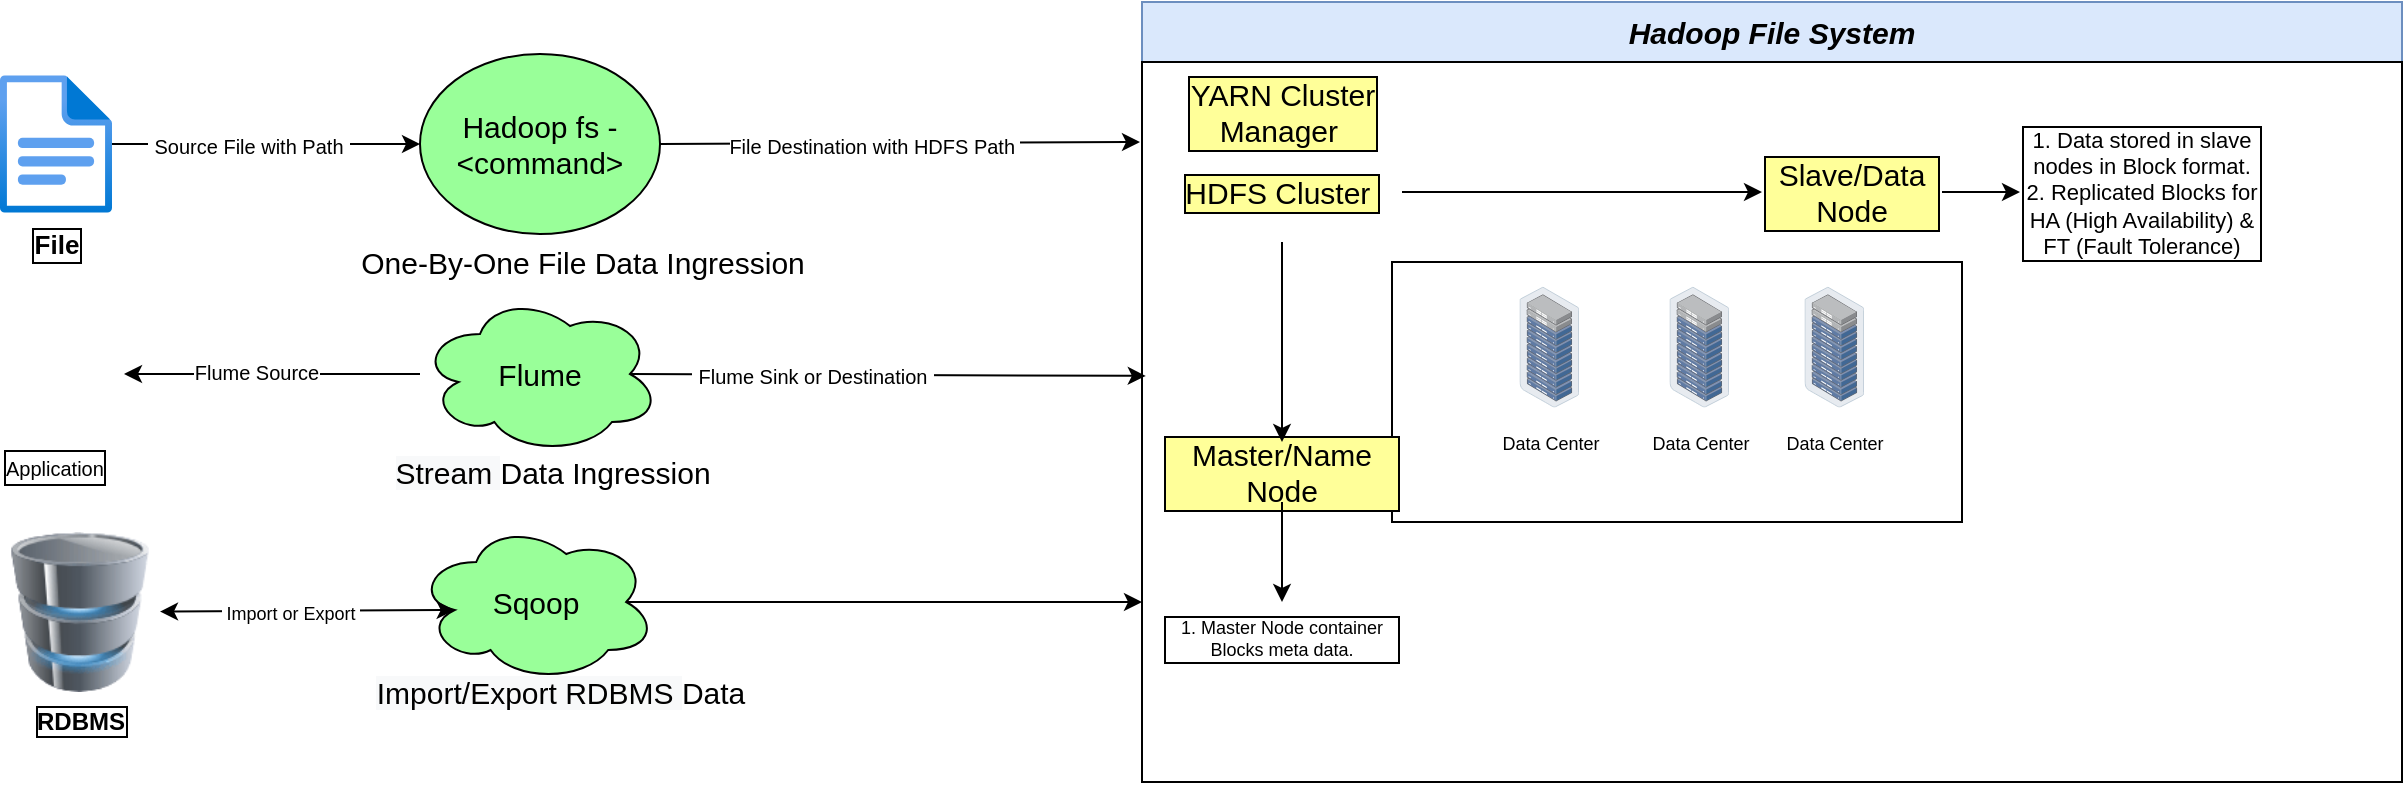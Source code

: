 <mxfile version="20.2.2" type="github">
  <diagram id="l7_K_nKnjWlxzMIl-Vjb" name="Page-1">
    <mxGraphModel dx="1888" dy="547" grid="1" gridSize="10" guides="1" tooltips="1" connect="1" arrows="1" fold="1" page="1" pageScale="1" pageWidth="850" pageHeight="1100" math="0" shadow="0">
      <root>
        <mxCell id="0" />
        <mxCell id="1" parent="0" />
        <mxCell id="UVAYdv0MmzfgJ1ZcaGCZ-28" value="" style="group;labelBackgroundColor=none;fillColor=#dae8fc;strokeColor=#6c8ebf;" vertex="1" connectable="0" parent="1">
          <mxGeometry x="321" y="80" width="630" height="390" as="geometry" />
        </mxCell>
        <mxCell id="UVAYdv0MmzfgJ1ZcaGCZ-15" value="&lt;span style=&quot;font-style: italic; font-weight: 700;&quot;&gt;Hadoop File System&lt;/span&gt;" style="rounded=0;whiteSpace=wrap;html=1;labelBackgroundColor=none;labelBorderColor=none;fontSize=15;fillColor=#dae8fc;strokeColor=#6c8ebf;fontColor=#000000;" vertex="1" parent="UVAYdv0MmzfgJ1ZcaGCZ-28">
          <mxGeometry width="630" height="30" as="geometry" />
        </mxCell>
        <mxCell id="UVAYdv0MmzfgJ1ZcaGCZ-1" value="" style="rounded=0;whiteSpace=wrap;html=1;" vertex="1" parent="UVAYdv0MmzfgJ1ZcaGCZ-28">
          <mxGeometry y="30" width="630" height="360" as="geometry" />
        </mxCell>
        <mxCell id="UVAYdv0MmzfgJ1ZcaGCZ-12" value="Slave/Data Node" style="text;html=1;strokeColor=none;fillColor=none;align=center;verticalAlign=middle;whiteSpace=wrap;rounded=0;fontSize=15;fontColor=#000000;labelBackgroundColor=#FFFF99;labelBorderColor=default;spacing=2;" vertex="1" parent="UVAYdv0MmzfgJ1ZcaGCZ-28">
          <mxGeometry x="310" y="70" width="90" height="50" as="geometry" />
        </mxCell>
        <mxCell id="UVAYdv0MmzfgJ1ZcaGCZ-20" value="" style="group" vertex="1" connectable="0" parent="UVAYdv0MmzfgJ1ZcaGCZ-28">
          <mxGeometry x="125" y="130" width="285" height="130" as="geometry" />
        </mxCell>
        <mxCell id="UVAYdv0MmzfgJ1ZcaGCZ-21" value="" style="rounded=0;whiteSpace=wrap;html=1;fontSize=9;fontColor=#000000;" vertex="1" parent="UVAYdv0MmzfgJ1ZcaGCZ-20">
          <mxGeometry width="285" height="130" as="geometry" />
        </mxCell>
        <mxCell id="UVAYdv0MmzfgJ1ZcaGCZ-22" value="&lt;span style=&quot;color: rgb(0, 0, 0); font-size: 9px;&quot;&gt;Data Center&lt;/span&gt;" style="points=[];aspect=fixed;html=1;align=center;shadow=0;dashed=0;image;image=img/lib/allied_telesis/storage/Datacenter_Server_Rack_ToR.svg;fontSize=15;fontColor=#7EA6E0;" vertex="1" parent="UVAYdv0MmzfgJ1ZcaGCZ-20">
          <mxGeometry x="206.25" y="12.381" width="29.775" height="60.357" as="geometry" />
        </mxCell>
        <mxCell id="UVAYdv0MmzfgJ1ZcaGCZ-23" value="&lt;span style=&quot;color: rgb(0, 0, 0); font-size: 9px;&quot;&gt;Data Center&lt;/span&gt;" style="points=[];aspect=fixed;html=1;align=center;shadow=0;dashed=0;image;image=img/lib/allied_telesis/storage/Datacenter_Server_Rack_ToR.svg;fontSize=15;fontColor=#7EA6E0;" vertex="1" parent="UVAYdv0MmzfgJ1ZcaGCZ-20">
          <mxGeometry x="138.75" y="12.381" width="29.775" height="60.357" as="geometry" />
        </mxCell>
        <mxCell id="UVAYdv0MmzfgJ1ZcaGCZ-24" value="&lt;font color=&quot;#000000&quot; style=&quot;font-size: 9px;&quot;&gt;Data Center&lt;/font&gt;" style="points=[];aspect=fixed;html=1;align=center;shadow=0;dashed=0;image;image=img/lib/allied_telesis/storage/Datacenter_Server_Rack_ToR.svg;fontSize=15;fontColor=#7EA6E0;" vertex="1" parent="UVAYdv0MmzfgJ1ZcaGCZ-20">
          <mxGeometry x="63.75" y="12.381" width="29.775" height="60.357" as="geometry" />
        </mxCell>
        <mxCell id="UVAYdv0MmzfgJ1ZcaGCZ-25" value="Master/Name Node" style="text;html=1;strokeColor=none;fillColor=none;align=center;verticalAlign=middle;whiteSpace=wrap;rounded=0;fontSize=15;fontColor=#000000;labelBackgroundColor=#FFFF99;labelBorderColor=default;spacing=2;" vertex="1" parent="UVAYdv0MmzfgJ1ZcaGCZ-28">
          <mxGeometry x="10" y="220" width="120" height="30" as="geometry" />
        </mxCell>
        <mxCell id="UVAYdv0MmzfgJ1ZcaGCZ-29" style="edgeStyle=orthogonalEdgeStyle;rounded=0;orthogonalLoop=1;jettySize=auto;html=1;fontSize=15;fontColor=#000000;" edge="1" parent="UVAYdv0MmzfgJ1ZcaGCZ-28" source="UVAYdv0MmzfgJ1ZcaGCZ-26" target="UVAYdv0MmzfgJ1ZcaGCZ-12">
          <mxGeometry relative="1" as="geometry" />
        </mxCell>
        <mxCell id="UVAYdv0MmzfgJ1ZcaGCZ-61" style="edgeStyle=orthogonalEdgeStyle;rounded=0;orthogonalLoop=1;jettySize=auto;html=1;fontSize=15;fontColor=#000000;" edge="1" parent="UVAYdv0MmzfgJ1ZcaGCZ-28" source="UVAYdv0MmzfgJ1ZcaGCZ-26" target="UVAYdv0MmzfgJ1ZcaGCZ-25">
          <mxGeometry relative="1" as="geometry" />
        </mxCell>
        <mxCell id="UVAYdv0MmzfgJ1ZcaGCZ-26" value="HDFS Cluster&amp;nbsp;" style="text;html=1;strokeColor=none;fillColor=none;align=center;verticalAlign=middle;whiteSpace=wrap;rounded=0;fontSize=15;fontColor=#000000;labelBackgroundColor=#FFFF99;labelBorderColor=default;spacing=2;" vertex="1" parent="UVAYdv0MmzfgJ1ZcaGCZ-28">
          <mxGeometry x="10" y="70" width="120" height="50" as="geometry" />
        </mxCell>
        <mxCell id="UVAYdv0MmzfgJ1ZcaGCZ-57" value="YARN Cluster&lt;br&gt;Manager&amp;nbsp;" style="text;html=1;strokeColor=none;fillColor=none;align=center;verticalAlign=middle;whiteSpace=wrap;rounded=0;fontSize=15;fontColor=#000000;labelBackgroundColor=#FFFF99;labelBorderColor=default;spacing=2;" vertex="1" parent="UVAYdv0MmzfgJ1ZcaGCZ-28">
          <mxGeometry x="17.5" y="30" width="105" height="50" as="geometry" />
        </mxCell>
        <mxCell id="UVAYdv0MmzfgJ1ZcaGCZ-68" value="1. Master Node container Blocks meta data." style="text;html=1;strokeColor=none;fillColor=none;align=center;verticalAlign=top;whiteSpace=wrap;rounded=0;fontSize=9;fontColor=#000000;labelBackgroundColor=none;labelBorderColor=default;spacing=2;" vertex="1" parent="UVAYdv0MmzfgJ1ZcaGCZ-28">
          <mxGeometry x="10" y="300" width="120" height="50" as="geometry" />
        </mxCell>
        <mxCell id="UVAYdv0MmzfgJ1ZcaGCZ-69" value="" style="edgeStyle=orthogonalEdgeStyle;rounded=0;orthogonalLoop=1;jettySize=auto;html=1;fontSize=11;fontColor=#000000;" edge="1" parent="UVAYdv0MmzfgJ1ZcaGCZ-28" source="UVAYdv0MmzfgJ1ZcaGCZ-25" target="UVAYdv0MmzfgJ1ZcaGCZ-68">
          <mxGeometry relative="1" as="geometry" />
        </mxCell>
        <mxCell id="UVAYdv0MmzfgJ1ZcaGCZ-30" value="" style="curved=1;endArrow=classic;html=1;rounded=0;fontSize=15;fontColor=#000000;exitX=1;exitY=0.5;exitDx=0;exitDy=0;" edge="1" parent="1" source="UVAYdv0MmzfgJ1ZcaGCZ-32">
          <mxGeometry width="50" height="50" relative="1" as="geometry">
            <mxPoint x="30" y="45" as="sourcePoint" />
            <mxPoint x="320" y="150" as="targetPoint" />
          </mxGeometry>
        </mxCell>
        <mxCell id="UVAYdv0MmzfgJ1ZcaGCZ-31" value="One-By-One File Data Ingression" style="edgeLabel;html=1;align=center;verticalAlign=middle;resizable=0;points=[];fontSize=15;fontColor=#000000;" vertex="1" connectable="0" parent="UVAYdv0MmzfgJ1ZcaGCZ-30">
          <mxGeometry x="-0.254" relative="1" as="geometry">
            <mxPoint x="-129" y="59" as="offset" />
          </mxGeometry>
        </mxCell>
        <mxCell id="UVAYdv0MmzfgJ1ZcaGCZ-83" value="File Destination with HDFS&amp;nbsp;Path&amp;nbsp;" style="edgeLabel;html=1;align=center;verticalAlign=middle;resizable=0;points=[];fontSize=10;fontColor=#000000;" vertex="1" connectable="0" parent="UVAYdv0MmzfgJ1ZcaGCZ-30">
          <mxGeometry x="-0.322" y="-1" relative="1" as="geometry">
            <mxPoint x="25" as="offset" />
          </mxGeometry>
        </mxCell>
        <mxCell id="UVAYdv0MmzfgJ1ZcaGCZ-32" value="Hadoop fs -&amp;lt;command&amp;gt;" style="ellipse;whiteSpace=wrap;html=1;labelBackgroundColor=none;labelBorderColor=none;fontSize=15;fontColor=#000000;fillColor=#99FF99;gradientColor=none;" vertex="1" parent="1">
          <mxGeometry x="-40" y="106" width="120" height="90" as="geometry" />
        </mxCell>
        <mxCell id="UVAYdv0MmzfgJ1ZcaGCZ-78" style="edgeStyle=orthogonalEdgeStyle;rounded=0;orthogonalLoop=1;jettySize=auto;html=1;entryX=1;entryY=0.5;entryDx=0;entryDy=0;fontSize=13;fontColor=#000000;" edge="1" parent="1" source="UVAYdv0MmzfgJ1ZcaGCZ-33" target="UVAYdv0MmzfgJ1ZcaGCZ-77">
          <mxGeometry relative="1" as="geometry" />
        </mxCell>
        <mxCell id="UVAYdv0MmzfgJ1ZcaGCZ-80" value="&lt;span style=&quot;text-align: left;&quot;&gt;Flume Source&lt;/span&gt;" style="edgeLabel;html=1;align=center;verticalAlign=middle;resizable=0;points=[];fontSize=10;fontColor=#000000;" vertex="1" connectable="0" parent="UVAYdv0MmzfgJ1ZcaGCZ-78">
          <mxGeometry x="0.157" y="-3" relative="1" as="geometry">
            <mxPoint x="3" y="2" as="offset" />
          </mxGeometry>
        </mxCell>
        <mxCell id="UVAYdv0MmzfgJ1ZcaGCZ-33" value="Flume" style="ellipse;shape=cloud;whiteSpace=wrap;html=1;labelBackgroundColor=none;labelBorderColor=none;fontSize=15;fontColor=#000000;fillColor=#99FF99;gradientColor=none;" vertex="1" parent="1">
          <mxGeometry x="-40" y="226" width="120" height="80" as="geometry" />
        </mxCell>
        <mxCell id="UVAYdv0MmzfgJ1ZcaGCZ-36" value="" style="curved=1;endArrow=classic;html=1;rounded=0;fontSize=15;fontColor=#000000;entryX=0.003;entryY=0.436;entryDx=0;entryDy=0;entryPerimeter=0;exitX=0.875;exitY=0.5;exitDx=0;exitDy=0;exitPerimeter=0;" edge="1" parent="1" source="UVAYdv0MmzfgJ1ZcaGCZ-33" target="UVAYdv0MmzfgJ1ZcaGCZ-1">
          <mxGeometry width="50" height="50" relative="1" as="geometry">
            <mxPoint x="70" y="269.5" as="sourcePoint" />
            <mxPoint x="309.37" y="269.58" as="targetPoint" />
          </mxGeometry>
        </mxCell>
        <mxCell id="UVAYdv0MmzfgJ1ZcaGCZ-37" value="&lt;span style=&quot;background-color: rgb(248, 249, 250);&quot;&gt;Stream&amp;nbsp;&lt;/span&gt;Data Ingression" style="edgeLabel;html=1;align=center;verticalAlign=middle;resizable=0;points=[];fontSize=15;fontColor=#000000;" vertex="1" connectable="0" parent="UVAYdv0MmzfgJ1ZcaGCZ-36">
          <mxGeometry x="-0.254" relative="1" as="geometry">
            <mxPoint x="-135" y="48" as="offset" />
          </mxGeometry>
        </mxCell>
        <mxCell id="UVAYdv0MmzfgJ1ZcaGCZ-81" value="&amp;nbsp;Flume Sink or Destination&amp;nbsp;" style="edgeLabel;html=1;align=center;verticalAlign=middle;resizable=0;points=[];fontSize=10;fontColor=#000000;" vertex="1" connectable="0" parent="UVAYdv0MmzfgJ1ZcaGCZ-36">
          <mxGeometry x="-0.299" relative="1" as="geometry">
            <mxPoint as="offset" />
          </mxGeometry>
        </mxCell>
        <mxCell id="UVAYdv0MmzfgJ1ZcaGCZ-40" value="Sqoop" style="ellipse;shape=cloud;whiteSpace=wrap;html=1;labelBackgroundColor=none;labelBorderColor=none;fontSize=15;fontColor=#000000;fillColor=#99FF99;gradientColor=none;" vertex="1" parent="1">
          <mxGeometry x="-41.89" y="340" width="120" height="80" as="geometry" />
        </mxCell>
        <mxCell id="UVAYdv0MmzfgJ1ZcaGCZ-41" value="" style="curved=1;endArrow=classic;html=1;rounded=0;fontSize=15;fontColor=#000000;exitX=0.875;exitY=0.5;exitDx=0;exitDy=0;exitPerimeter=0;entryX=0;entryY=0.75;entryDx=0;entryDy=0;" edge="1" parent="1" source="UVAYdv0MmzfgJ1ZcaGCZ-40" target="UVAYdv0MmzfgJ1ZcaGCZ-1">
          <mxGeometry width="50" height="50" relative="1" as="geometry">
            <mxPoint x="68.11" y="383.5" as="sourcePoint" />
            <mxPoint x="330" y="381" as="targetPoint" />
          </mxGeometry>
        </mxCell>
        <mxCell id="UVAYdv0MmzfgJ1ZcaGCZ-42" value="&lt;span style=&quot;background-color: rgb(248, 249, 250);&quot;&gt;Import/Export RDBMS&amp;nbsp;&lt;/span&gt;Data" style="edgeLabel;html=1;align=center;verticalAlign=middle;resizable=0;points=[];fontSize=15;fontColor=#000000;" vertex="1" connectable="0" parent="UVAYdv0MmzfgJ1ZcaGCZ-41">
          <mxGeometry x="-0.254" relative="1" as="geometry">
            <mxPoint x="-129" y="45" as="offset" />
          </mxGeometry>
        </mxCell>
        <mxCell id="UVAYdv0MmzfgJ1ZcaGCZ-65" value="1. Data stored in slave nodes in Block format.&lt;br&gt;2. Replicated Blocks for HA (High Availability) &amp;amp; FT (Fault Tolerance)" style="text;strokeColor=none;fillColor=none;align=center;verticalAlign=top;whiteSpace=wrap;rounded=0;fontSize=11;fontColor=#000000;labelBackgroundColor=none;labelBorderColor=default;spacing=2;html=1;" vertex="1" parent="1">
          <mxGeometry x="760" y="135" width="122" height="80" as="geometry" />
        </mxCell>
        <mxCell id="UVAYdv0MmzfgJ1ZcaGCZ-66" value="" style="edgeStyle=orthogonalEdgeStyle;rounded=0;orthogonalLoop=1;jettySize=auto;html=1;fontSize=15;fontColor=#000000;" edge="1" parent="1" source="UVAYdv0MmzfgJ1ZcaGCZ-12" target="UVAYdv0MmzfgJ1ZcaGCZ-65">
          <mxGeometry relative="1" as="geometry" />
        </mxCell>
        <mxCell id="UVAYdv0MmzfgJ1ZcaGCZ-70" value="&lt;font style=&quot;font-size: 12px;&quot;&gt;&lt;b&gt;RDBMS&lt;/b&gt;&lt;/font&gt;" style="image;html=1;image=img/lib/clip_art/computers/Database_128x128.png;labelBackgroundColor=none;labelBorderColor=default;fontSize=9;fontColor=#000000;fillColor=#99FF99;gradientColor=none;align=center;" vertex="1" parent="1">
          <mxGeometry x="-250" y="345" width="80" height="80" as="geometry" />
        </mxCell>
        <mxCell id="UVAYdv0MmzfgJ1ZcaGCZ-71" value="" style="endArrow=classic;startArrow=classic;html=1;rounded=0;fontSize=9;fontColor=#000000;entryX=0.16;entryY=0.55;entryDx=0;entryDy=0;entryPerimeter=0;" edge="1" parent="1" source="UVAYdv0MmzfgJ1ZcaGCZ-70" target="UVAYdv0MmzfgJ1ZcaGCZ-40">
          <mxGeometry width="50" height="50" relative="1" as="geometry">
            <mxPoint x="10" y="240" as="sourcePoint" />
            <mxPoint x="60" y="190" as="targetPoint" />
          </mxGeometry>
        </mxCell>
        <mxCell id="UVAYdv0MmzfgJ1ZcaGCZ-72" value="&amp;nbsp;Import or Export&amp;nbsp;" style="edgeLabel;html=1;align=center;verticalAlign=middle;resizable=0;points=[];fontSize=9;fontColor=#000000;" vertex="1" connectable="0" parent="UVAYdv0MmzfgJ1ZcaGCZ-71">
          <mxGeometry x="-0.234" y="-1" relative="1" as="geometry">
            <mxPoint x="8" as="offset" />
          </mxGeometry>
        </mxCell>
        <mxCell id="UVAYdv0MmzfgJ1ZcaGCZ-76" style="edgeStyle=orthogonalEdgeStyle;rounded=0;orthogonalLoop=1;jettySize=auto;html=1;entryX=0;entryY=0.5;entryDx=0;entryDy=0;fontSize=13;fontColor=#000000;" edge="1" parent="1" source="UVAYdv0MmzfgJ1ZcaGCZ-75" target="UVAYdv0MmzfgJ1ZcaGCZ-32">
          <mxGeometry relative="1" as="geometry" />
        </mxCell>
        <mxCell id="UVAYdv0MmzfgJ1ZcaGCZ-82" value="&amp;nbsp;Source File with Path&amp;nbsp;" style="edgeLabel;html=1;align=center;verticalAlign=middle;resizable=0;points=[];fontSize=10;fontColor=#000000;" vertex="1" connectable="0" parent="UVAYdv0MmzfgJ1ZcaGCZ-76">
          <mxGeometry x="-0.268" y="-1" relative="1" as="geometry">
            <mxPoint x="11" as="offset" />
          </mxGeometry>
        </mxCell>
        <mxCell id="UVAYdv0MmzfgJ1ZcaGCZ-75" value="&lt;font style=&quot;font-size: 13px;&quot;&gt;&lt;b&gt;File&lt;/b&gt;&lt;/font&gt;" style="aspect=fixed;html=1;points=[];align=center;image;fontSize=12;image=img/lib/azure2/general/File.svg;labelBackgroundColor=none;labelBorderColor=default;fontColor=#000000;fillColor=#99FF99;gradientColor=none;" vertex="1" parent="1">
          <mxGeometry x="-250" y="116.5" width="56.0" height="69" as="geometry" />
        </mxCell>
        <mxCell id="UVAYdv0MmzfgJ1ZcaGCZ-77" value="&lt;font style=&quot;font-size: 10px;&quot;&gt;Application&lt;br&gt;&lt;/font&gt;" style="shape=image;html=1;verticalAlign=top;verticalLabelPosition=bottom;labelBackgroundColor=#ffffff;imageAspect=0;aspect=fixed;image=https://cdn2.iconfinder.com/data/icons/boxicons-logos/24/bxl-spring-boot-128.png;labelBorderColor=default;fontSize=13;fontColor=#000000;fillColor=#99FF99;gradientColor=none;align=left;" vertex="1" parent="1">
          <mxGeometry x="-250" y="235" width="62" height="62" as="geometry" />
        </mxCell>
      </root>
    </mxGraphModel>
  </diagram>
</mxfile>
